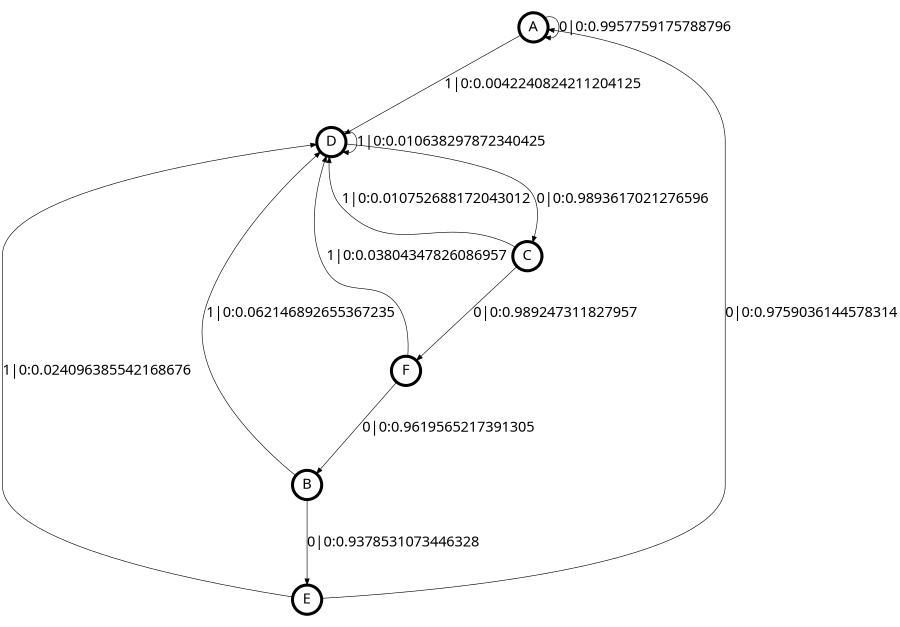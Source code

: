 digraph  {
size = "6,8.5";
ratio = "fill";
node
[shape = circle];
node [fontsize = 24];
node [penwidth = 5];
edge [fontsize = 24];
node [fontname = "CMU Serif Roman"];
graph [fontname = "CMU Serif Roman"];
edge [fontname = "CMU Serif Roman"];
A -> A [label = "0|0:0.9957759175788796\l"];
A -> D [label = "1|0:0.0042240824211204125\l"];
B -> D [label = "1|0:0.062146892655367235\l"];
B -> E [label = "0|0:0.9378531073446328\l"];
C -> D [label = "1|0:0.010752688172043012\l"];
C -> F [label = "0|0:0.989247311827957\l"];
D -> C [label = "0|0:0.9893617021276596\l"];
D -> D [label = "1|0:0.010638297872340425\l"];
E -> A [label = "0|0:0.9759036144578314\l"];
E -> D [label = "1|0:0.024096385542168676\l"];
F -> B [label = "0|0:0.9619565217391305\l"];
F -> D [label = "1|0:0.03804347826086957\l"];
}